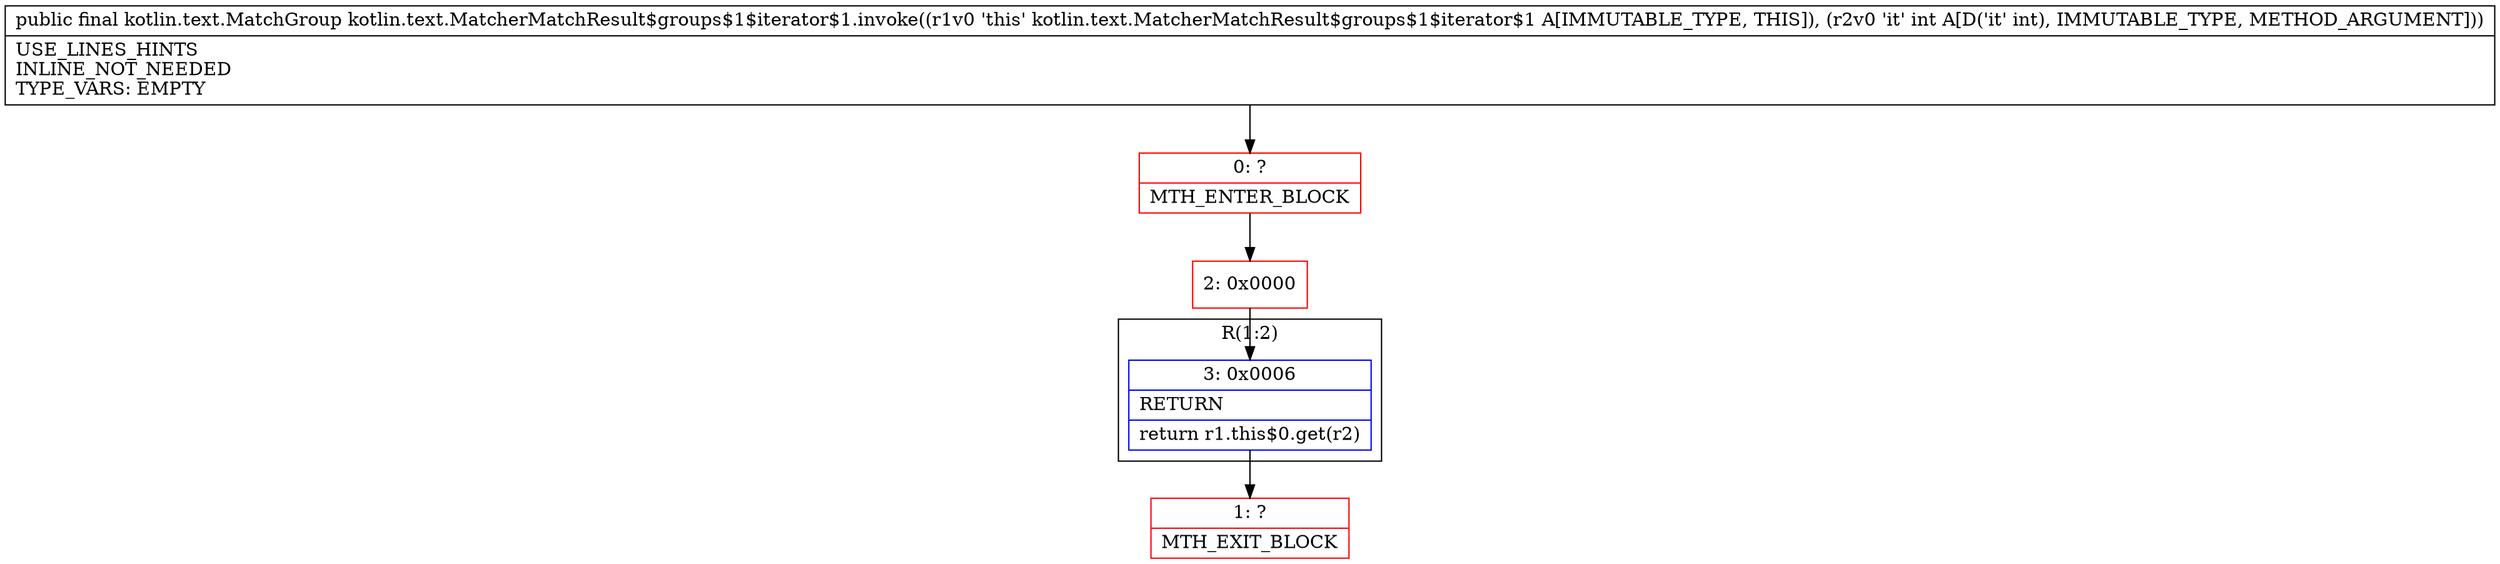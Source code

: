 digraph "CFG forkotlin.text.MatcherMatchResult$groups$1$iterator$1.invoke(I)Lkotlin\/text\/MatchGroup;" {
subgraph cluster_Region_1308151319 {
label = "R(1:2)";
node [shape=record,color=blue];
Node_3 [shape=record,label="{3\:\ 0x0006|RETURN\l|return r1.this$0.get(r2)\l}"];
}
Node_0 [shape=record,color=red,label="{0\:\ ?|MTH_ENTER_BLOCK\l}"];
Node_2 [shape=record,color=red,label="{2\:\ 0x0000}"];
Node_1 [shape=record,color=red,label="{1\:\ ?|MTH_EXIT_BLOCK\l}"];
MethodNode[shape=record,label="{public final kotlin.text.MatchGroup kotlin.text.MatcherMatchResult$groups$1$iterator$1.invoke((r1v0 'this' kotlin.text.MatcherMatchResult$groups$1$iterator$1 A[IMMUTABLE_TYPE, THIS]), (r2v0 'it' int A[D('it' int), IMMUTABLE_TYPE, METHOD_ARGUMENT]))  | USE_LINES_HINTS\lINLINE_NOT_NEEDED\lTYPE_VARS: EMPTY\l}"];
MethodNode -> Node_0;Node_3 -> Node_1;
Node_0 -> Node_2;
Node_2 -> Node_3;
}

